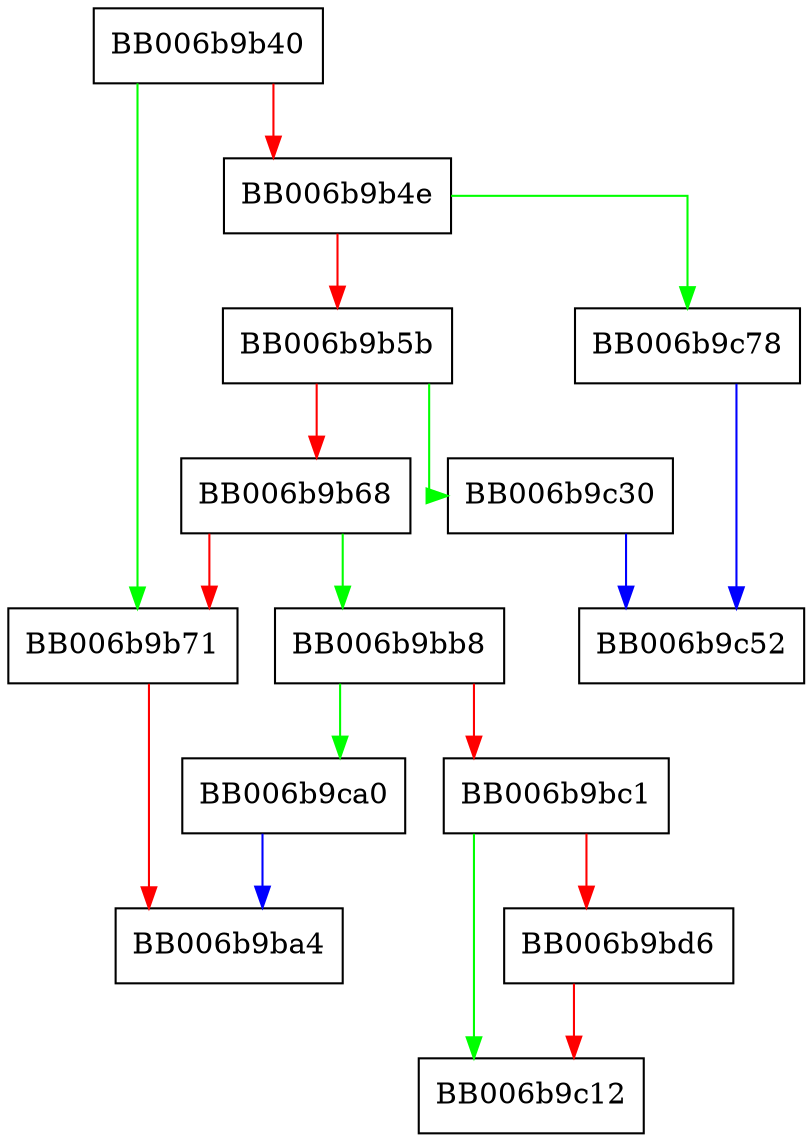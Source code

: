 digraph dsa_to_type_specific_pem_encode {
  node [shape="box"];
  graph [splines=ortho];
  BB006b9b40 -> BB006b9b71 [color="green"];
  BB006b9b40 -> BB006b9b4e [color="red"];
  BB006b9b4e -> BB006b9c78 [color="green"];
  BB006b9b4e -> BB006b9b5b [color="red"];
  BB006b9b5b -> BB006b9c30 [color="green"];
  BB006b9b5b -> BB006b9b68 [color="red"];
  BB006b9b68 -> BB006b9bb8 [color="green"];
  BB006b9b68 -> BB006b9b71 [color="red"];
  BB006b9b71 -> BB006b9ba4 [color="red"];
  BB006b9bb8 -> BB006b9ca0 [color="green"];
  BB006b9bb8 -> BB006b9bc1 [color="red"];
  BB006b9bc1 -> BB006b9c12 [color="green"];
  BB006b9bc1 -> BB006b9bd6 [color="red"];
  BB006b9bd6 -> BB006b9c12 [color="red"];
  BB006b9c30 -> BB006b9c52 [color="blue"];
  BB006b9c78 -> BB006b9c52 [color="blue"];
  BB006b9ca0 -> BB006b9ba4 [color="blue"];
}